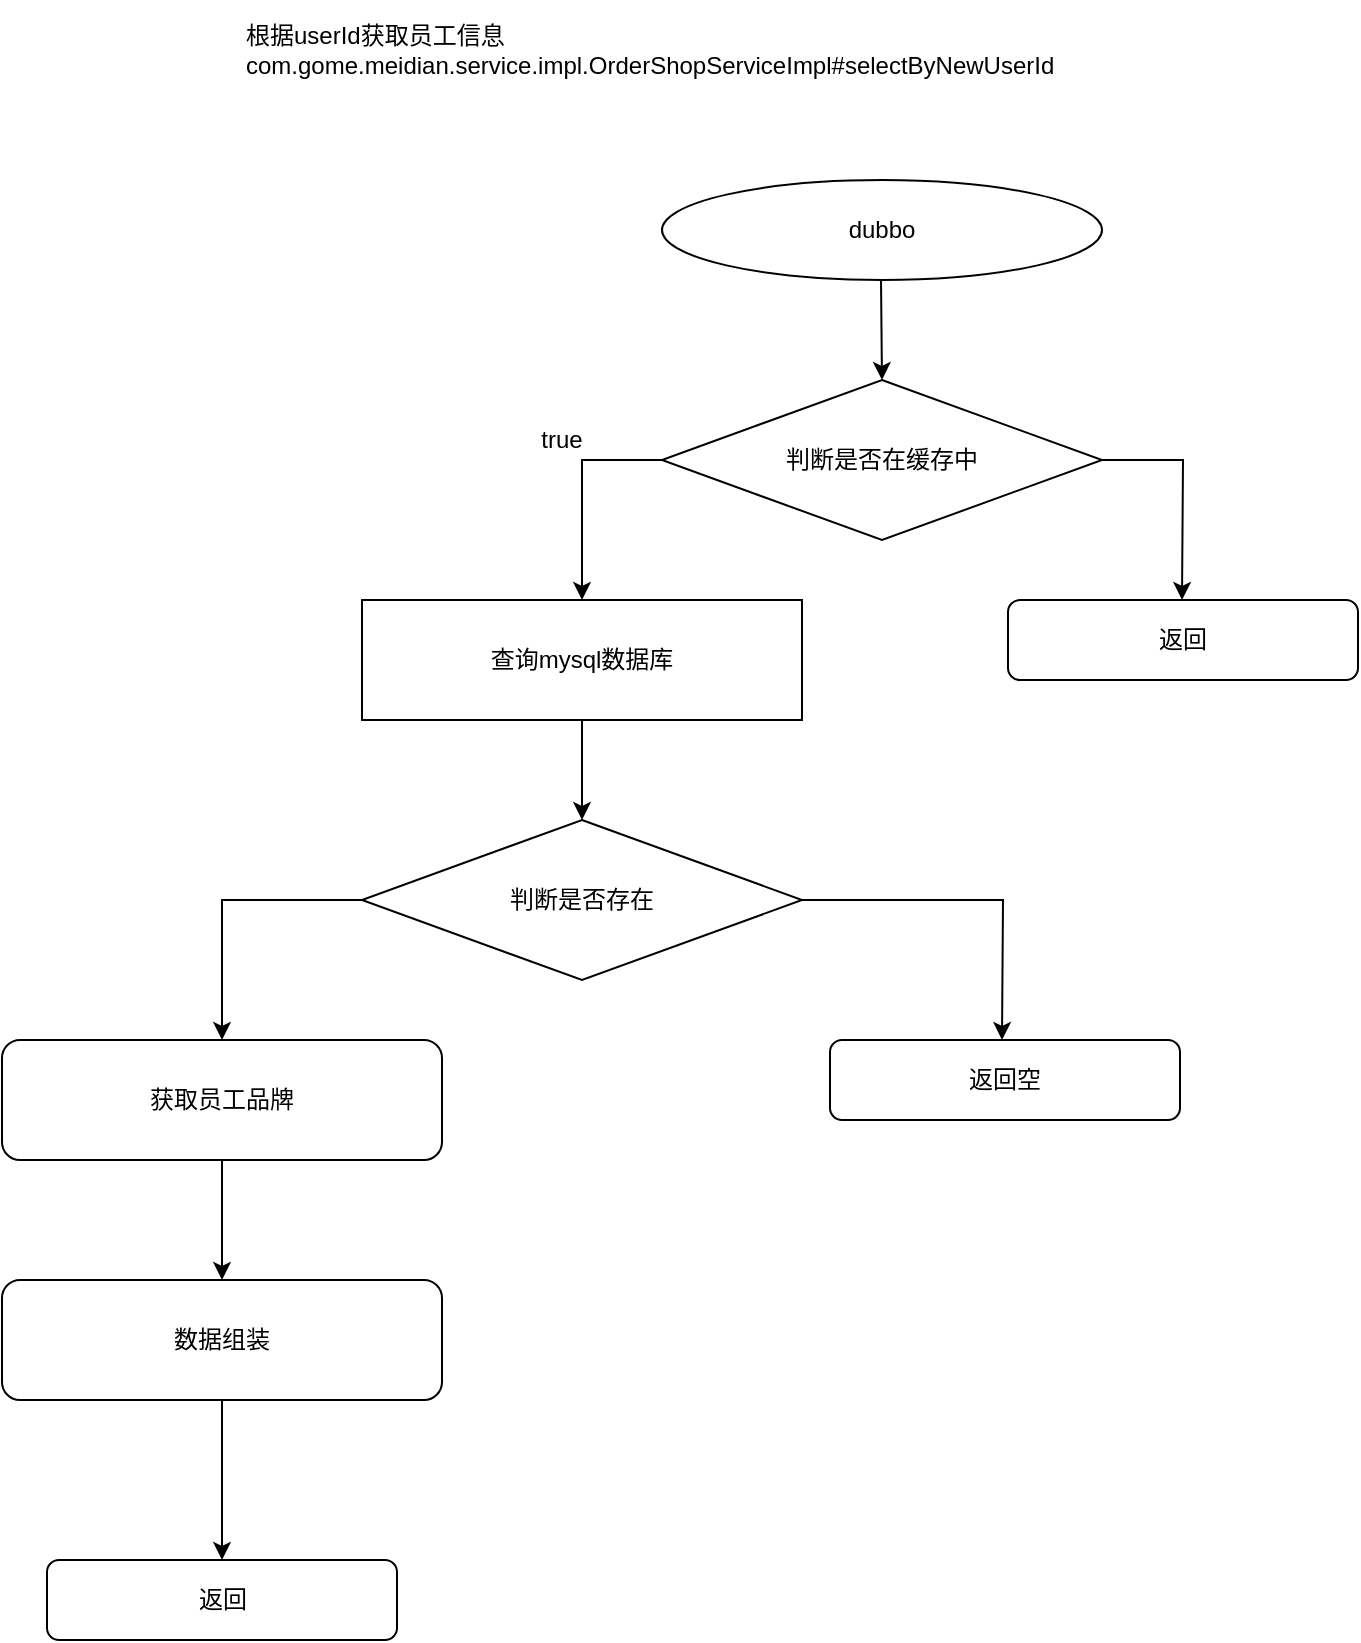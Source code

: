 <mxfile version="12.4.8" type="github"><diagram id="NpprZAaulsbzx7cBdyUa" name="Page-1"><mxGraphModel dx="1865" dy="584" grid="1" gridSize="10" guides="1" tooltips="1" connect="1" arrows="1" fold="1" page="1" pageScale="1" pageWidth="827" pageHeight="1169" math="0" shadow="0"><root><mxCell id="0"/><mxCell id="1" parent="0"/><mxCell id="qxKpBLmw8RlpdEen2eLa-6" value="dubbo" style="ellipse;whiteSpace=wrap;html=1;" parent="1" vertex="1"><mxGeometry x="250" y="120" width="220" height="50" as="geometry"/></mxCell><mxCell id="qxKpBLmw8RlpdEen2eLa-8" value="" style="endArrow=classic;html=1;entryX=0.5;entryY=0;entryDx=0;entryDy=0;" parent="1" target="qxKpBLmw8RlpdEen2eLa-31" edge="1"><mxGeometry width="50" height="50" relative="1" as="geometry"><mxPoint x="359.5" y="170" as="sourcePoint"/><mxPoint x="360" y="200" as="targetPoint"/></mxGeometry></mxCell><mxCell id="qxKpBLmw8RlpdEen2eLa-42" value="" style="edgeStyle=orthogonalEdgeStyle;rounded=0;orthogonalLoop=1;jettySize=auto;html=1;" parent="1" source="qxKpBLmw8RlpdEen2eLa-13" target="qxKpBLmw8RlpdEen2eLa-41" edge="1"><mxGeometry relative="1" as="geometry"/></mxCell><mxCell id="qxKpBLmw8RlpdEen2eLa-13" value="获取员工品牌" style="rounded=1;whiteSpace=wrap;html=1;" parent="1" vertex="1"><mxGeometry x="-80" y="550" width="220" height="60" as="geometry"/></mxCell><mxCell id="qxKpBLmw8RlpdEen2eLa-43" value="" style="edgeStyle=orthogonalEdgeStyle;rounded=0;orthogonalLoop=1;jettySize=auto;html=1;" parent="1" source="qxKpBLmw8RlpdEen2eLa-41" edge="1"><mxGeometry relative="1" as="geometry"><mxPoint x="30" y="810" as="targetPoint"/></mxGeometry></mxCell><mxCell id="qxKpBLmw8RlpdEen2eLa-41" value="数据组装" style="rounded=1;whiteSpace=wrap;html=1;" parent="1" vertex="1"><mxGeometry x="-80" y="670" width="220" height="60" as="geometry"/></mxCell><mxCell id="qxKpBLmw8RlpdEen2eLa-21" value="根据userId获取员工信息&lt;br&gt;&lt;div&gt;&lt;span&gt;com.gome.meidian.service.impl.OrderShopServiceImpl#selectByNewUserId&lt;/span&gt;&lt;/div&gt;" style="text;html=1;strokeColor=none;fillColor=none;align=left;verticalAlign=middle;whiteSpace=wrap;rounded=0;" parent="1" vertex="1"><mxGeometry x="40" y="30" width="140" height="50" as="geometry"/></mxCell><mxCell id="p99oBydDwLeFMimYKY3Z-1" style="edgeStyle=orthogonalEdgeStyle;rounded=0;orthogonalLoop=1;jettySize=auto;html=1;exitX=0;exitY=0.5;exitDx=0;exitDy=0;entryX=0.5;entryY=0;entryDx=0;entryDy=0;" edge="1" parent="1" source="qxKpBLmw8RlpdEen2eLa-31" target="qxKpBLmw8RlpdEen2eLa-34"><mxGeometry relative="1" as="geometry"/></mxCell><mxCell id="p99oBydDwLeFMimYKY3Z-3" style="edgeStyle=orthogonalEdgeStyle;rounded=0;orthogonalLoop=1;jettySize=auto;html=1;" edge="1" parent="1" source="qxKpBLmw8RlpdEen2eLa-31"><mxGeometry relative="1" as="geometry"><mxPoint x="510" y="330" as="targetPoint"/></mxGeometry></mxCell><mxCell id="qxKpBLmw8RlpdEen2eLa-31" value="判断是否在缓存中" style="rhombus;whiteSpace=wrap;html=1;" parent="1" vertex="1"><mxGeometry x="250" y="220" width="220" height="80" as="geometry"/></mxCell><mxCell id="qxKpBLmw8RlpdEen2eLa-37" style="edgeStyle=orthogonalEdgeStyle;rounded=0;orthogonalLoop=1;jettySize=auto;html=1;exitX=0.5;exitY=1;exitDx=0;exitDy=0;entryX=0.5;entryY=0;entryDx=0;entryDy=0;" parent="1" source="qxKpBLmw8RlpdEen2eLa-34" target="qxKpBLmw8RlpdEen2eLa-35" edge="1"><mxGeometry relative="1" as="geometry"/></mxCell><mxCell id="qxKpBLmw8RlpdEen2eLa-34" value="查询mysql数据库" style="rounded=0;whiteSpace=wrap;html=1;" parent="1" vertex="1"><mxGeometry x="100" y="330" width="220" height="60" as="geometry"/></mxCell><mxCell id="p99oBydDwLeFMimYKY3Z-5" style="edgeStyle=orthogonalEdgeStyle;rounded=0;orthogonalLoop=1;jettySize=auto;html=1;entryX=0.5;entryY=0;entryDx=0;entryDy=0;" edge="1" parent="1" source="qxKpBLmw8RlpdEen2eLa-35" target="qxKpBLmw8RlpdEen2eLa-13"><mxGeometry relative="1" as="geometry"><mxPoint x="40" y="560" as="targetPoint"/><Array as="points"><mxPoint x="30" y="480"/></Array></mxGeometry></mxCell><mxCell id="p99oBydDwLeFMimYKY3Z-11" style="edgeStyle=orthogonalEdgeStyle;rounded=0;orthogonalLoop=1;jettySize=auto;html=1;" edge="1" parent="1" source="qxKpBLmw8RlpdEen2eLa-35"><mxGeometry relative="1" as="geometry"><mxPoint x="420" y="550" as="targetPoint"/></mxGeometry></mxCell><mxCell id="qxKpBLmw8RlpdEen2eLa-35" value="判断是否存在" style="rhombus;whiteSpace=wrap;html=1;" parent="1" vertex="1"><mxGeometry x="100" y="440" width="220" height="80" as="geometry"/></mxCell><mxCell id="p99oBydDwLeFMimYKY3Z-2" value="true" style="text;html=1;strokeColor=none;fillColor=none;align=center;verticalAlign=middle;whiteSpace=wrap;rounded=0;" vertex="1" parent="1"><mxGeometry x="180" y="240" width="40" height="20" as="geometry"/></mxCell><mxCell id="p99oBydDwLeFMimYKY3Z-7" value="返回" style="rounded=1;whiteSpace=wrap;html=1;" vertex="1" parent="1"><mxGeometry x="-57.5" y="810" width="175" height="40" as="geometry"/></mxCell><mxCell id="p99oBydDwLeFMimYKY3Z-8" value="返回" style="rounded=1;whiteSpace=wrap;html=1;" vertex="1" parent="1"><mxGeometry x="423" y="330" width="175" height="40" as="geometry"/></mxCell><mxCell id="p99oBydDwLeFMimYKY3Z-12" value="返回空" style="rounded=1;whiteSpace=wrap;html=1;" vertex="1" parent="1"><mxGeometry x="334" y="550" width="175" height="40" as="geometry"/></mxCell></root></mxGraphModel></diagram></mxfile>